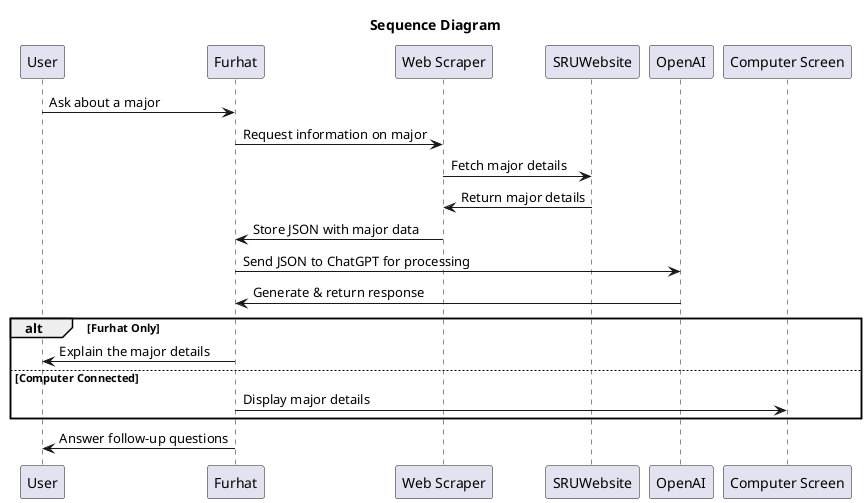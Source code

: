 @startuml
title Sequence Diagram
participant User
participant Furhat
participant "Web Scraper" as Scraper
participant SRUWebsite
participant OpenAI
participant "Computer Screen" as Screen

User -> Furhat: Ask about a major
Furhat -> Scraper: Request information on major
Scraper -> SRUWebsite: Fetch major details
SRUWebsite -> Scraper: Return major details
Scraper -> Furhat: Store JSON with major data
Furhat -> OpenAI: Send JSON to ChatGPT for processing
OpenAI -> Furhat: Generate & return response

alt Furhat Only
    Furhat -> User: Explain the major details
else Computer Connected
    Furhat -> Screen: Display major details
end

Furhat -> User: Answer follow-up questions
@enduml

